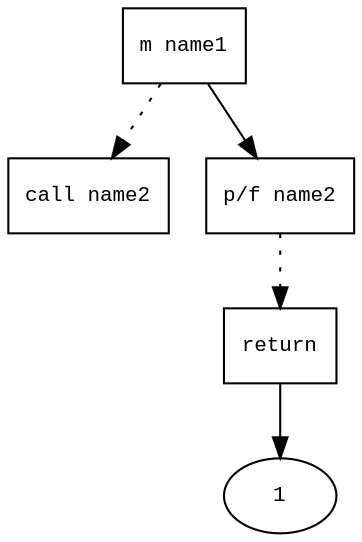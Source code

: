 digraph AST {
  graph [fontname="Times New Roman",fontsize=10];
  node  [fontname="Courier New",fontsize=10];
  edge  [fontname="Times New Roman",fontsize=10];

  node0 [label="m name1",shape=box];
  node9 [label="call name2",shape=box];
  node0 -> node9 [style=dotted];
  node5 [label="p/f name2",shape=box];
  node7 [label="return",shape=box];
  node6 [label="1",shape=ellipse];
  node7->node6;
  node5 -> node7 [style=dotted];
  node0 -> node5;
}
